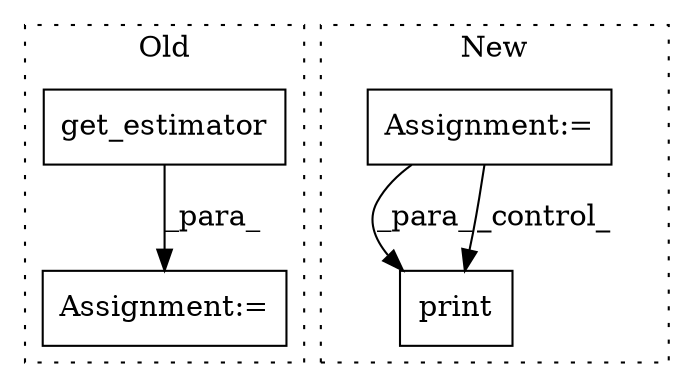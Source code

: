 digraph G {
subgraph cluster0 {
1 [label="get_estimator" a="32" s="7850,7872" l="14,1" shape="box"];
3 [label="Assignment:=" a="7" s="7844" l="1" shape="box"];
label = "Old";
style="dotted";
}
subgraph cluster1 {
2 [label="print" a="32" s="9898,9923" l="6,1" shape="box"];
4 [label="Assignment:=" a="7" s="9818,9886" l="57,2" shape="box"];
label = "New";
style="dotted";
}
1 -> 3 [label="_para_"];
4 -> 2 [label="_para_"];
4 -> 2 [label="_control_"];
}
